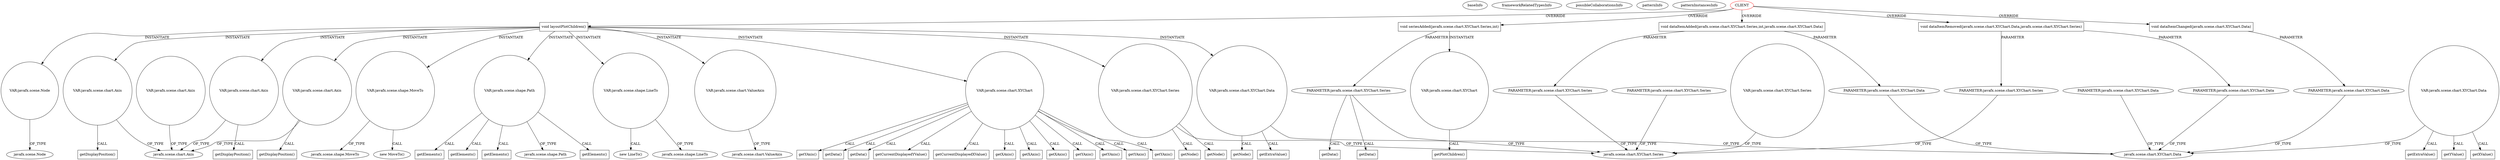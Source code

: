 digraph {
baseInfo[graphId=3698,category="pattern",isAnonymous=false,possibleRelation=false]
frameworkRelatedTypesInfo[]
possibleCollaborationsInfo[]
patternInfo[frequency=2.0,patternRootClient=0]
patternInstancesInfo[0="LichuanLu-ShunUI-FX~/LichuanLu-ShunUI-FX/ShunUI-FX-master/src/view/chart/StackedBarChart.java~StackedBarChart~811",1="TomaszKorecki-InvestorAssistant~/TomaszKorecki-InvestorAssistant/InvestorAssistant-master/Investor's assistant/src/investor/charts/CandleChart.java~CandleStickChart~1473"]
310[label="javafx.scene.shape.MoveTo",vertexType="FRAMEWORK_CLASS_TYPE",isFrameworkType=false]
319[label="VAR:javafx.scene.shape.MoveTo",vertexType="VARIABLE_EXPRESION",isFrameworkType=false,shape=circle]
318[label="new MoveTo()",vertexType="CONSTRUCTOR_CALL",isFrameworkType=false]
206[label="void layoutPlotChildren()",vertexType="OVERRIDING_METHOD_DECLARATION",isFrameworkType=false,shape=box]
0[label="CLIENT",vertexType="ROOT_CLIENT_CLASS_DECLARATION",isFrameworkType=false,color=red]
223[label="VAR:javafx.scene.shape.Path",vertexType="VARIABLE_EXPRESION",isFrameworkType=false,shape=circle]
12[label="void dataItemAdded(javafx.scene.chart.XYChart.Series,int,javafx.scene.chart.XYChart.Data)",vertexType="OVERRIDING_METHOD_DECLARATION",isFrameworkType=false,shape=box]
13[label="PARAMETER:javafx.scene.chart.XYChart.Series",vertexType="PARAMETER_DECLARATION",isFrameworkType=false]
77[label="void seriesAdded(javafx.scene.chart.XYChart.Series,int)",vertexType="OVERRIDING_METHOD_DECLARATION",isFrameworkType=false,shape=box]
78[label="PARAMETER:javafx.scene.chart.XYChart.Series",vertexType="PARAMETER_DECLARATION",isFrameworkType=false]
83[label="getData()",vertexType="INSIDE_CALL",isFrameworkType=false,shape=box]
81[label="getData()",vertexType="INSIDE_CALL",isFrameworkType=false,shape=box]
29[label="void dataItemRemoved(javafx.scene.chart.XYChart.Data,javafx.scene.chart.XYChart.Series)",vertexType="OVERRIDING_METHOD_DECLARATION",isFrameworkType=false,shape=box]
32[label="PARAMETER:javafx.scene.chart.XYChart.Series",vertexType="PARAMETER_DECLARATION",isFrameworkType=false]
97[label="javafx.scene.shape.Path",vertexType="FRAMEWORK_CLASS_TYPE",isFrameworkType=false]
30[label="PARAMETER:javafx.scene.chart.XYChart.Data",vertexType="PARAMETER_DECLARATION",isFrameworkType=false]
314[label="VAR:javafx.scene.shape.LineTo",vertexType="VARIABLE_EXPRESION",isFrameworkType=false,shape=circle]
313[label="new LineTo()",vertexType="CONSTRUCTOR_CALL",isFrameworkType=false]
315[label="javafx.scene.shape.LineTo",vertexType="FRAMEWORK_CLASS_TYPE",isFrameworkType=false]
15[label="PARAMETER:javafx.scene.chart.XYChart.Data",vertexType="PARAMETER_DECLARATION",isFrameworkType=false]
317[label="getElements()",vertexType="INSIDE_CALL",isFrameworkType=false,shape=box]
307[label="getElements()",vertexType="INSIDE_CALL",isFrameworkType=false,shape=box]
312[label="getElements()",vertexType="INSIDE_CALL",isFrameworkType=false,shape=box]
322[label="getElements()",vertexType="INSIDE_CALL",isFrameworkType=false,shape=box]
210[label="VAR:javafx.scene.chart.ValueAxis",vertexType="VARIABLE_EXPRESION",isFrameworkType=false,shape=circle]
11[label="javafx.scene.chart.ValueAxis",vertexType="FRAMEWORK_CLASS_TYPE",isFrameworkType=false]
14[label="javafx.scene.chart.XYChart.Series",vertexType="FRAMEWORK_CLASS_TYPE",isFrameworkType=false]
529[label="PARAMETER:javafx.scene.chart.XYChart.Series",vertexType="PARAMETER_DECLARATION",isFrameworkType=false]
340[label="VAR:javafx.scene.chart.XYChart.Series",vertexType="VARIABLE_EXPRESION",isFrameworkType=false,shape=circle]
92[label="VAR:javafx.scene.chart.XYChart",vertexType="VARIABLE_EXPRESION",isFrameworkType=false,shape=circle]
93[label="getPlotChildren()",vertexType="INSIDE_CALL",isFrameworkType=false,shape=box]
213[label="VAR:javafx.scene.chart.XYChart",vertexType="VARIABLE_EXPRESION",isFrameworkType=false,shape=circle]
305[label="getYAxis()",vertexType="INSIDE_CALL",isFrameworkType=false,shape=box]
260[label="getYAxis()",vertexType="INSIDE_CALL",isFrameworkType=false,shape=box]
241[label="getYAxis()",vertexType="INSIDE_CALL",isFrameworkType=false,shape=box]
300[label="getYAxis()",vertexType="INSIDE_CALL",isFrameworkType=false,shape=box]
267[label="getYAxis()",vertexType="INSIDE_CALL",isFrameworkType=false,shape=box]
214[label="getData()",vertexType="INSIDE_CALL",isFrameworkType=false,shape=box]
217[label="getData()",vertexType="INSIDE_CALL",isFrameworkType=false,shape=box]
218[label="VAR:javafx.scene.chart.XYChart.Series",vertexType="VARIABLE_EXPRESION",isFrameworkType=false,shape=circle]
55[label="void dataItemChanged(javafx.scene.chart.XYChart.Data)",vertexType="OVERRIDING_METHOD_DECLARATION",isFrameworkType=false,shape=box]
56[label="PARAMETER:javafx.scene.chart.XYChart.Data",vertexType="PARAMETER_DECLARATION",isFrameworkType=false]
269[label="getCurrentDisplayedYValue()",vertexType="INSIDE_CALL",isFrameworkType=false,shape=box]
244[label="VAR:javafx.scene.chart.XYChart.Data",vertexType="VARIABLE_EXPRESION",isFrameworkType=false,shape=circle]
248[label="getExtraValue()",vertexType="INSIDE_CALL",isFrameworkType=false,shape=box]
255[label="getCurrentDisplayedXValue()",vertexType="INSIDE_CALL",isFrameworkType=false,shape=box]
277[label="VAR:javafx.scene.Node",vertexType="VARIABLE_EXPRESION",isFrameworkType=false,shape=circle]
69[label="javafx.scene.Node",vertexType="FRAMEWORK_CLASS_TYPE",isFrameworkType=false]
16[label="javafx.scene.chart.XYChart.Data",vertexType="FRAMEWORK_CLASS_TYPE",isFrameworkType=false]
525[label="PARAMETER:javafx.scene.chart.XYChart.Data",vertexType="PARAMETER_DECLARATION",isFrameworkType=false]
184[label="VAR:javafx.scene.chart.XYChart.Data",vertexType="VARIABLE_EXPRESION",isFrameworkType=false,shape=circle]
203[label="getExtraValue()",vertexType="INSIDE_CALL",isFrameworkType=false,shape=box]
201[label="getYValue()",vertexType="INSIDE_CALL",isFrameworkType=false,shape=box]
185[label="getXValue()",vertexType="INSIDE_CALL",isFrameworkType=false,shape=box]
219[label="getNode()",vertexType="INSIDE_CALL",isFrameworkType=false,shape=box]
222[label="getNode()",vertexType="INSIDE_CALL",isFrameworkType=false,shape=box]
245[label="getNode()",vertexType="INSIDE_CALL",isFrameworkType=false,shape=box]
234[label="getXAxis()",vertexType="INSIDE_CALL",isFrameworkType=false,shape=box]
274[label="getXAxis()",vertexType="INSIDE_CALL",isFrameworkType=false,shape=box]
253[label="getXAxis()",vertexType="INSIDE_CALL",isFrameworkType=false,shape=box]
270[label="VAR:javafx.scene.chart.Axis",vertexType="VARIABLE_EXPRESION",isFrameworkType=false,shape=circle]
271[label="getDisplayPosition()",vertexType="INSIDE_CALL",isFrameworkType=false,shape=box]
174[label="javafx.scene.chart.Axis",vertexType="FRAMEWORK_CLASS_TYPE",isFrameworkType=false]
296[label="VAR:javafx.scene.chart.Axis",vertexType="VARIABLE_EXPRESION",isFrameworkType=false,shape=circle]
297[label="getDisplayPosition()",vertexType="INSIDE_CALL",isFrameworkType=false,shape=box]
256[label="VAR:javafx.scene.chart.Axis",vertexType="VARIABLE_EXPRESION",isFrameworkType=false,shape=circle]
257[label="getDisplayPosition()",vertexType="INSIDE_CALL",isFrameworkType=false,shape=box]
536[label="VAR:javafx.scene.chart.Axis",vertexType="VARIABLE_EXPRESION",isFrameworkType=false,shape=circle]
206->319[label="INSTANTIATE"]
244->248[label="CALL"]
12->15[label="PARAMETER"]
296->297[label="CALL"]
206->218[label="INSTANTIATE"]
525->16[label="OF_TYPE"]
218->14[label="OF_TYPE"]
213->214[label="CALL"]
213->260[label="CALL"]
223->312[label="CALL"]
77->78[label="PARAMETER"]
213->267[label="CALL"]
32->14[label="OF_TYPE"]
213->255[label="CALL"]
213->241[label="CALL"]
15->16[label="OF_TYPE"]
184->201[label="CALL"]
319->310[label="OF_TYPE"]
30->16[label="OF_TYPE"]
213->269[label="CALL"]
184->16[label="OF_TYPE"]
529->14[label="OF_TYPE"]
218->219[label="CALL"]
12->13[label="PARAMETER"]
213->274[label="CALL"]
206->277[label="INSTANTIATE"]
78->14[label="OF_TYPE"]
210->11[label="OF_TYPE"]
0->77[label="OVERRIDE"]
184->203[label="CALL"]
206->296[label="INSTANTIATE"]
213->234[label="CALL"]
206->210[label="INSTANTIATE"]
78->81[label="CALL"]
56->16[label="OF_TYPE"]
223->307[label="CALL"]
223->97[label="OF_TYPE"]
244->245[label="CALL"]
244->16[label="OF_TYPE"]
78->83[label="CALL"]
256->174[label="OF_TYPE"]
314->313[label="CALL"]
296->174[label="OF_TYPE"]
184->185[label="CALL"]
29->32[label="PARAMETER"]
92->93[label="CALL"]
319->318[label="CALL"]
206->244[label="INSTANTIATE"]
0->12[label="OVERRIDE"]
218->222[label="CALL"]
223->317[label="CALL"]
0->29[label="OVERRIDE"]
213->253[label="CALL"]
314->315[label="OF_TYPE"]
0->206[label="OVERRIDE"]
55->56[label="PARAMETER"]
77->92[label="INSTANTIATE"]
536->174[label="OF_TYPE"]
206->213[label="INSTANTIATE"]
206->256[label="INSTANTIATE"]
206->314[label="INSTANTIATE"]
223->322[label="CALL"]
213->300[label="CALL"]
206->223[label="INSTANTIATE"]
0->55[label="OVERRIDE"]
213->217[label="CALL"]
13->14[label="OF_TYPE"]
213->305[label="CALL"]
340->14[label="OF_TYPE"]
277->69[label="OF_TYPE"]
256->257[label="CALL"]
206->270[label="INSTANTIATE"]
270->271[label="CALL"]
29->30[label="PARAMETER"]
270->174[label="OF_TYPE"]
}
